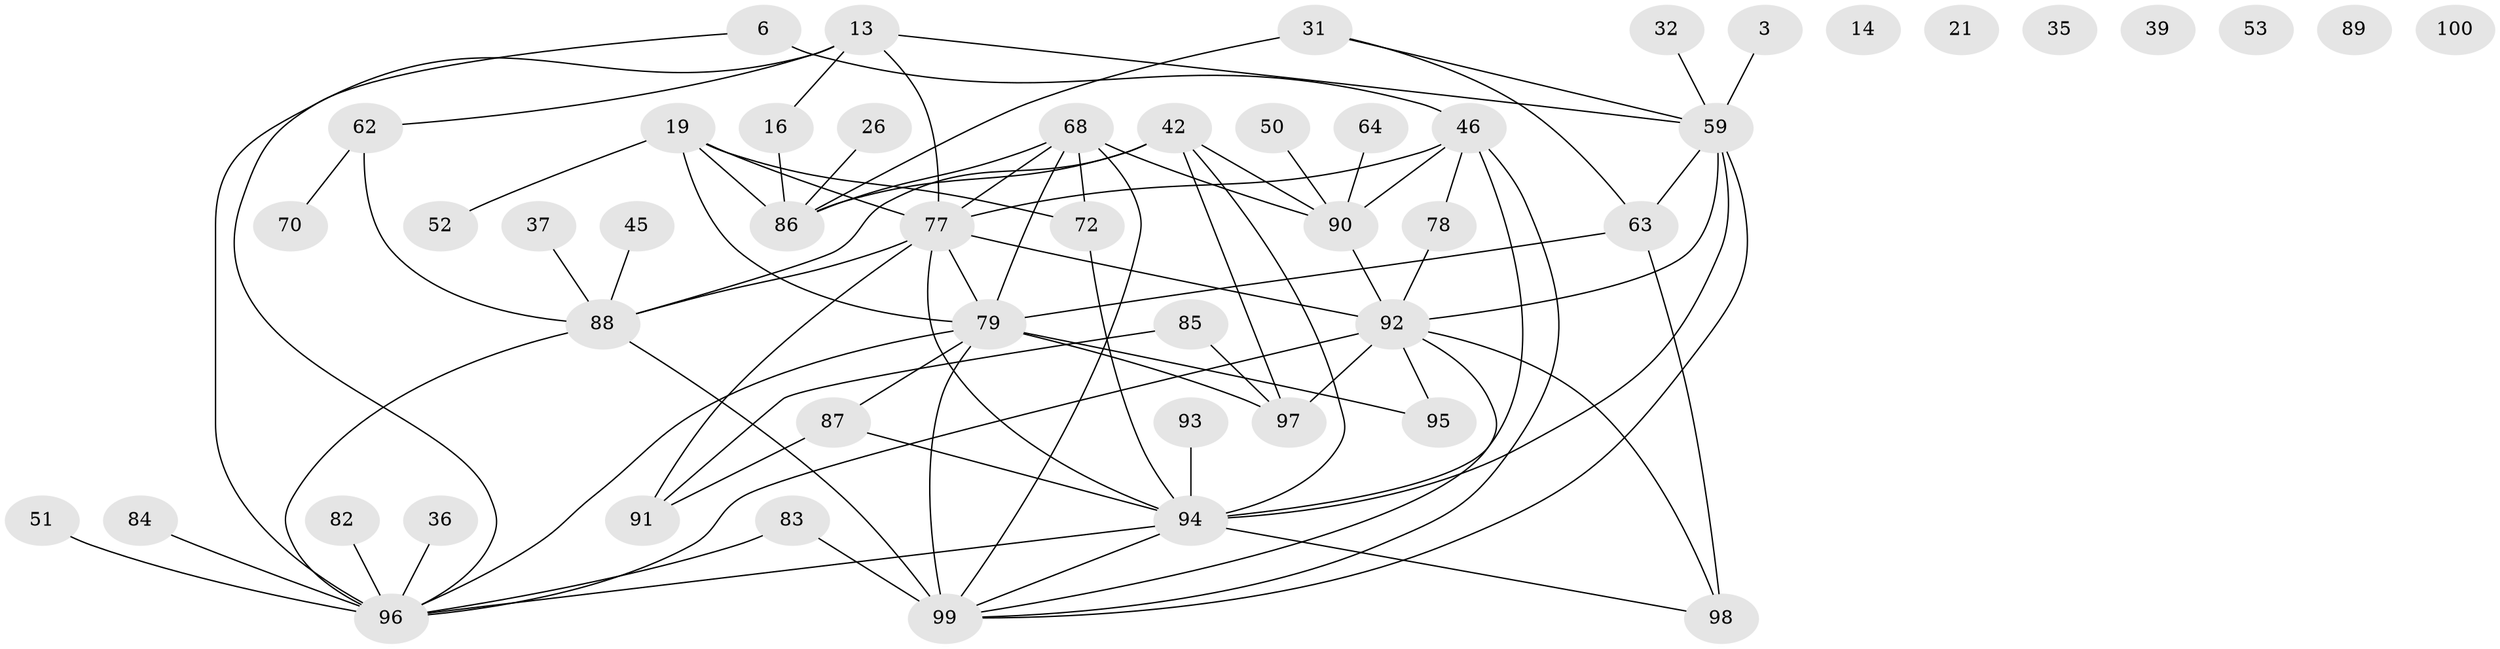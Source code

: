 // original degree distribution, {3: 0.23, 1: 0.16, 6: 0.08, 4: 0.16, 5: 0.11, 2: 0.13, 0: 0.07, 8: 0.02, 7: 0.04}
// Generated by graph-tools (version 1.1) at 2025/40/03/09/25 04:40:24]
// undirected, 50 vertices, 81 edges
graph export_dot {
graph [start="1"]
  node [color=gray90,style=filled];
  3;
  6;
  13 [super="+10"];
  14;
  16;
  19;
  21;
  26;
  31;
  32;
  35;
  36;
  37;
  39;
  42 [super="+38+41"];
  45;
  46 [super="+29"];
  50;
  51;
  52;
  53;
  59 [super="+54+18"];
  62 [super="+49"];
  63 [super="+34+57"];
  64;
  68 [super="+60"];
  70;
  72;
  77 [super="+76+55+48"];
  78 [super="+9"];
  79 [super="+44+75"];
  82;
  83;
  84;
  85;
  86 [super="+1"];
  87 [super="+73"];
  88 [super="+65"];
  89;
  90 [super="+43"];
  91 [super="+74"];
  92 [super="+81+40+80+20"];
  93;
  94 [super="+23+25+67"];
  95;
  96 [super="+2+66"];
  97 [super="+56"];
  98 [super="+58"];
  99 [super="+69+61"];
  100;
  3 -- 59;
  6 -- 46 [weight=2];
  6 -- 96;
  13 -- 16;
  13 -- 59 [weight=2];
  13 -- 77;
  13 -- 96 [weight=2];
  13 -- 62;
  16 -- 86;
  19 -- 52;
  19 -- 72;
  19 -- 77;
  19 -- 79 [weight=3];
  19 -- 86 [weight=2];
  26 -- 86;
  31 -- 86 [weight=2];
  31 -- 59;
  31 -- 63;
  32 -- 59;
  36 -- 96;
  37 -- 88;
  42 -- 86;
  42 -- 94;
  42 -- 88;
  42 -- 97;
  42 -- 90;
  45 -- 88;
  46 -- 77 [weight=2];
  46 -- 78;
  46 -- 94;
  46 -- 90 [weight=2];
  46 -- 99;
  50 -- 90;
  51 -- 96;
  59 -- 92 [weight=2];
  59 -- 94 [weight=4];
  59 -- 99;
  59 -- 63;
  62 -- 88;
  62 -- 70;
  63 -- 79 [weight=2];
  63 -- 98;
  64 -- 90;
  68 -- 72;
  68 -- 77 [weight=2];
  68 -- 86;
  68 -- 79;
  68 -- 90;
  68 -- 99;
  72 -- 94;
  77 -- 91 [weight=2];
  77 -- 92 [weight=2];
  77 -- 79 [weight=2];
  77 -- 88 [weight=2];
  77 -- 94;
  78 -- 92;
  79 -- 95;
  79 -- 99 [weight=3];
  79 -- 96;
  79 -- 97 [weight=3];
  79 -- 87;
  82 -- 96;
  83 -- 99;
  83 -- 96;
  84 -- 96;
  85 -- 91;
  85 -- 97;
  87 -- 94;
  87 -- 91;
  88 -- 99;
  88 -- 96 [weight=2];
  90 -- 92 [weight=3];
  92 -- 96 [weight=2];
  92 -- 97;
  92 -- 98 [weight=2];
  92 -- 95;
  92 -- 99;
  93 -- 94 [weight=3];
  94 -- 98;
  94 -- 99;
  94 -- 96;
}
